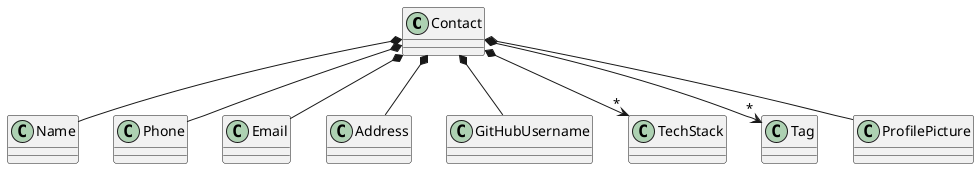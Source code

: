 @startuml ContactClassDiagram


    class Contact {
    }

    class Name
    class Phone
    class Email
    class Address
    class GitHubUsername
    class TechStack
    class Tag
    class ProfilePicture

    Contact *-- Name
    Contact *-- Phone
    Contact *-- Email
    Contact *-- Address
    Contact *-- GitHubUsername
    Contact *--> "*" TechStack
    Contact *--> "*" Tag
    Contact *-- ProfilePicture


@enduml
